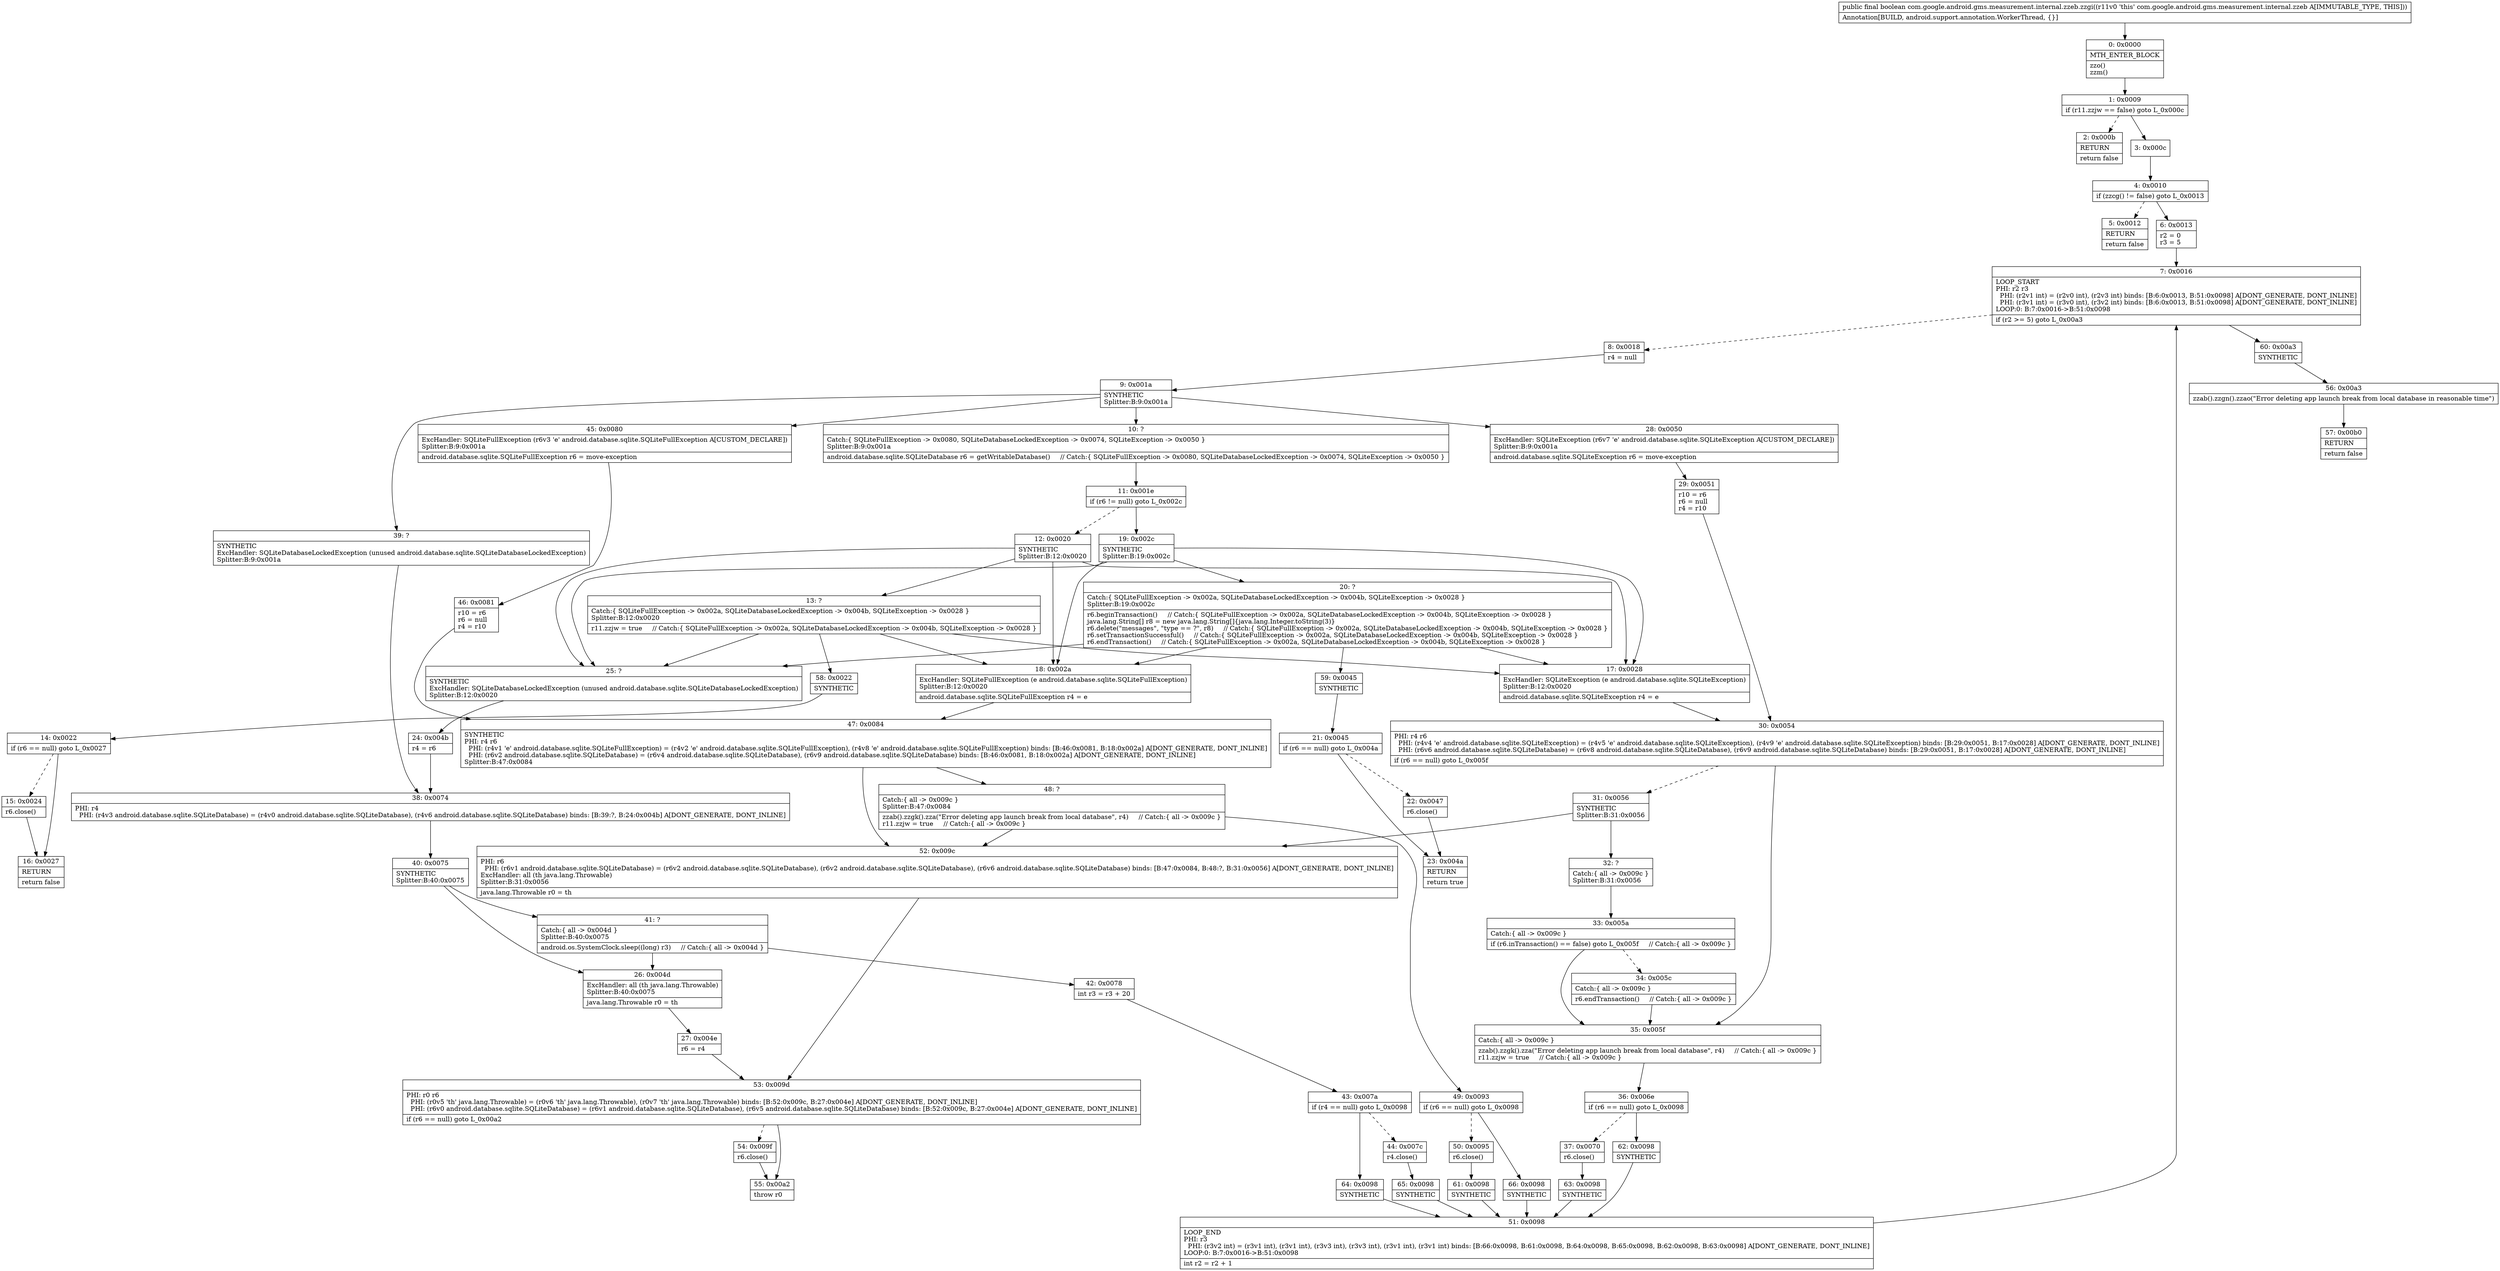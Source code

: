 digraph "CFG forcom.google.android.gms.measurement.internal.zzeb.zzgi()Z" {
Node_0 [shape=record,label="{0\:\ 0x0000|MTH_ENTER_BLOCK\l|zzo()\lzzm()\l}"];
Node_1 [shape=record,label="{1\:\ 0x0009|if (r11.zzjw == false) goto L_0x000c\l}"];
Node_2 [shape=record,label="{2\:\ 0x000b|RETURN\l|return false\l}"];
Node_3 [shape=record,label="{3\:\ 0x000c}"];
Node_4 [shape=record,label="{4\:\ 0x0010|if (zzcg() != false) goto L_0x0013\l}"];
Node_5 [shape=record,label="{5\:\ 0x0012|RETURN\l|return false\l}"];
Node_6 [shape=record,label="{6\:\ 0x0013|r2 = 0\lr3 = 5\l}"];
Node_7 [shape=record,label="{7\:\ 0x0016|LOOP_START\lPHI: r2 r3 \l  PHI: (r2v1 int) = (r2v0 int), (r2v3 int) binds: [B:6:0x0013, B:51:0x0098] A[DONT_GENERATE, DONT_INLINE]\l  PHI: (r3v1 int) = (r3v0 int), (r3v2 int) binds: [B:6:0x0013, B:51:0x0098] A[DONT_GENERATE, DONT_INLINE]\lLOOP:0: B:7:0x0016\-\>B:51:0x0098\l|if (r2 \>= 5) goto L_0x00a3\l}"];
Node_8 [shape=record,label="{8\:\ 0x0018|r4 = null\l}"];
Node_9 [shape=record,label="{9\:\ 0x001a|SYNTHETIC\lSplitter:B:9:0x001a\l}"];
Node_10 [shape=record,label="{10\:\ ?|Catch:\{ SQLiteFullException \-\> 0x0080, SQLiteDatabaseLockedException \-\> 0x0074, SQLiteException \-\> 0x0050 \}\lSplitter:B:9:0x001a\l|android.database.sqlite.SQLiteDatabase r6 = getWritableDatabase()     \/\/ Catch:\{ SQLiteFullException \-\> 0x0080, SQLiteDatabaseLockedException \-\> 0x0074, SQLiteException \-\> 0x0050 \}\l}"];
Node_11 [shape=record,label="{11\:\ 0x001e|if (r6 != null) goto L_0x002c\l}"];
Node_12 [shape=record,label="{12\:\ 0x0020|SYNTHETIC\lSplitter:B:12:0x0020\l}"];
Node_13 [shape=record,label="{13\:\ ?|Catch:\{ SQLiteFullException \-\> 0x002a, SQLiteDatabaseLockedException \-\> 0x004b, SQLiteException \-\> 0x0028 \}\lSplitter:B:12:0x0020\l|r11.zzjw = true     \/\/ Catch:\{ SQLiteFullException \-\> 0x002a, SQLiteDatabaseLockedException \-\> 0x004b, SQLiteException \-\> 0x0028 \}\l}"];
Node_14 [shape=record,label="{14\:\ 0x0022|if (r6 == null) goto L_0x0027\l}"];
Node_15 [shape=record,label="{15\:\ 0x0024|r6.close()\l}"];
Node_16 [shape=record,label="{16\:\ 0x0027|RETURN\l|return false\l}"];
Node_17 [shape=record,label="{17\:\ 0x0028|ExcHandler: SQLiteException (e android.database.sqlite.SQLiteException)\lSplitter:B:12:0x0020\l|android.database.sqlite.SQLiteException r4 = e\l}"];
Node_18 [shape=record,label="{18\:\ 0x002a|ExcHandler: SQLiteFullException (e android.database.sqlite.SQLiteFullException)\lSplitter:B:12:0x0020\l|android.database.sqlite.SQLiteFullException r4 = e\l}"];
Node_19 [shape=record,label="{19\:\ 0x002c|SYNTHETIC\lSplitter:B:19:0x002c\l}"];
Node_20 [shape=record,label="{20\:\ ?|Catch:\{ SQLiteFullException \-\> 0x002a, SQLiteDatabaseLockedException \-\> 0x004b, SQLiteException \-\> 0x0028 \}\lSplitter:B:19:0x002c\l|r6.beginTransaction()     \/\/ Catch:\{ SQLiteFullException \-\> 0x002a, SQLiteDatabaseLockedException \-\> 0x004b, SQLiteException \-\> 0x0028 \}\ljava.lang.String[] r8 = new java.lang.String[]\{java.lang.Integer.toString(3)\}\lr6.delete(\"messages\", \"type == ?\", r8)     \/\/ Catch:\{ SQLiteFullException \-\> 0x002a, SQLiteDatabaseLockedException \-\> 0x004b, SQLiteException \-\> 0x0028 \}\lr6.setTransactionSuccessful()     \/\/ Catch:\{ SQLiteFullException \-\> 0x002a, SQLiteDatabaseLockedException \-\> 0x004b, SQLiteException \-\> 0x0028 \}\lr6.endTransaction()     \/\/ Catch:\{ SQLiteFullException \-\> 0x002a, SQLiteDatabaseLockedException \-\> 0x004b, SQLiteException \-\> 0x0028 \}\l}"];
Node_21 [shape=record,label="{21\:\ 0x0045|if (r6 == null) goto L_0x004a\l}"];
Node_22 [shape=record,label="{22\:\ 0x0047|r6.close()\l}"];
Node_23 [shape=record,label="{23\:\ 0x004a|RETURN\l|return true\l}"];
Node_24 [shape=record,label="{24\:\ 0x004b|r4 = r6\l}"];
Node_25 [shape=record,label="{25\:\ ?|SYNTHETIC\lExcHandler: SQLiteDatabaseLockedException (unused android.database.sqlite.SQLiteDatabaseLockedException)\lSplitter:B:12:0x0020\l}"];
Node_26 [shape=record,label="{26\:\ 0x004d|ExcHandler: all (th java.lang.Throwable)\lSplitter:B:40:0x0075\l|java.lang.Throwable r0 = th\l}"];
Node_27 [shape=record,label="{27\:\ 0x004e|r6 = r4\l}"];
Node_28 [shape=record,label="{28\:\ 0x0050|ExcHandler: SQLiteException (r6v7 'e' android.database.sqlite.SQLiteException A[CUSTOM_DECLARE])\lSplitter:B:9:0x001a\l|android.database.sqlite.SQLiteException r6 = move\-exception\l}"];
Node_29 [shape=record,label="{29\:\ 0x0051|r10 = r6\lr6 = null\lr4 = r10\l}"];
Node_30 [shape=record,label="{30\:\ 0x0054|PHI: r4 r6 \l  PHI: (r4v4 'e' android.database.sqlite.SQLiteException) = (r4v5 'e' android.database.sqlite.SQLiteException), (r4v9 'e' android.database.sqlite.SQLiteException) binds: [B:29:0x0051, B:17:0x0028] A[DONT_GENERATE, DONT_INLINE]\l  PHI: (r6v6 android.database.sqlite.SQLiteDatabase) = (r6v8 android.database.sqlite.SQLiteDatabase), (r6v9 android.database.sqlite.SQLiteDatabase) binds: [B:29:0x0051, B:17:0x0028] A[DONT_GENERATE, DONT_INLINE]\l|if (r6 == null) goto L_0x005f\l}"];
Node_31 [shape=record,label="{31\:\ 0x0056|SYNTHETIC\lSplitter:B:31:0x0056\l}"];
Node_32 [shape=record,label="{32\:\ ?|Catch:\{ all \-\> 0x009c \}\lSplitter:B:31:0x0056\l}"];
Node_33 [shape=record,label="{33\:\ 0x005a|Catch:\{ all \-\> 0x009c \}\l|if (r6.inTransaction() == false) goto L_0x005f     \/\/ Catch:\{ all \-\> 0x009c \}\l}"];
Node_34 [shape=record,label="{34\:\ 0x005c|Catch:\{ all \-\> 0x009c \}\l|r6.endTransaction()     \/\/ Catch:\{ all \-\> 0x009c \}\l}"];
Node_35 [shape=record,label="{35\:\ 0x005f|Catch:\{ all \-\> 0x009c \}\l|zzab().zzgk().zza(\"Error deleting app launch break from local database\", r4)     \/\/ Catch:\{ all \-\> 0x009c \}\lr11.zzjw = true     \/\/ Catch:\{ all \-\> 0x009c \}\l}"];
Node_36 [shape=record,label="{36\:\ 0x006e|if (r6 == null) goto L_0x0098\l}"];
Node_37 [shape=record,label="{37\:\ 0x0070|r6.close()\l}"];
Node_38 [shape=record,label="{38\:\ 0x0074|PHI: r4 \l  PHI: (r4v3 android.database.sqlite.SQLiteDatabase) = (r4v0 android.database.sqlite.SQLiteDatabase), (r4v6 android.database.sqlite.SQLiteDatabase) binds: [B:39:?, B:24:0x004b] A[DONT_GENERATE, DONT_INLINE]\l}"];
Node_39 [shape=record,label="{39\:\ ?|SYNTHETIC\lExcHandler: SQLiteDatabaseLockedException (unused android.database.sqlite.SQLiteDatabaseLockedException)\lSplitter:B:9:0x001a\l}"];
Node_40 [shape=record,label="{40\:\ 0x0075|SYNTHETIC\lSplitter:B:40:0x0075\l}"];
Node_41 [shape=record,label="{41\:\ ?|Catch:\{ all \-\> 0x004d \}\lSplitter:B:40:0x0075\l|android.os.SystemClock.sleep((long) r3)     \/\/ Catch:\{ all \-\> 0x004d \}\l}"];
Node_42 [shape=record,label="{42\:\ 0x0078|int r3 = r3 + 20\l}"];
Node_43 [shape=record,label="{43\:\ 0x007a|if (r4 == null) goto L_0x0098\l}"];
Node_44 [shape=record,label="{44\:\ 0x007c|r4.close()\l}"];
Node_45 [shape=record,label="{45\:\ 0x0080|ExcHandler: SQLiteFullException (r6v3 'e' android.database.sqlite.SQLiteFullException A[CUSTOM_DECLARE])\lSplitter:B:9:0x001a\l|android.database.sqlite.SQLiteFullException r6 = move\-exception\l}"];
Node_46 [shape=record,label="{46\:\ 0x0081|r10 = r6\lr6 = null\lr4 = r10\l}"];
Node_47 [shape=record,label="{47\:\ 0x0084|SYNTHETIC\lPHI: r4 r6 \l  PHI: (r4v1 'e' android.database.sqlite.SQLiteFullException) = (r4v2 'e' android.database.sqlite.SQLiteFullException), (r4v8 'e' android.database.sqlite.SQLiteFullException) binds: [B:46:0x0081, B:18:0x002a] A[DONT_GENERATE, DONT_INLINE]\l  PHI: (r6v2 android.database.sqlite.SQLiteDatabase) = (r6v4 android.database.sqlite.SQLiteDatabase), (r6v9 android.database.sqlite.SQLiteDatabase) binds: [B:46:0x0081, B:18:0x002a] A[DONT_GENERATE, DONT_INLINE]\lSplitter:B:47:0x0084\l}"];
Node_48 [shape=record,label="{48\:\ ?|Catch:\{ all \-\> 0x009c \}\lSplitter:B:47:0x0084\l|zzab().zzgk().zza(\"Error deleting app launch break from local database\", r4)     \/\/ Catch:\{ all \-\> 0x009c \}\lr11.zzjw = true     \/\/ Catch:\{ all \-\> 0x009c \}\l}"];
Node_49 [shape=record,label="{49\:\ 0x0093|if (r6 == null) goto L_0x0098\l}"];
Node_50 [shape=record,label="{50\:\ 0x0095|r6.close()\l}"];
Node_51 [shape=record,label="{51\:\ 0x0098|LOOP_END\lPHI: r3 \l  PHI: (r3v2 int) = (r3v1 int), (r3v1 int), (r3v3 int), (r3v3 int), (r3v1 int), (r3v1 int) binds: [B:66:0x0098, B:61:0x0098, B:64:0x0098, B:65:0x0098, B:62:0x0098, B:63:0x0098] A[DONT_GENERATE, DONT_INLINE]\lLOOP:0: B:7:0x0016\-\>B:51:0x0098\l|int r2 = r2 + 1\l}"];
Node_52 [shape=record,label="{52\:\ 0x009c|PHI: r6 \l  PHI: (r6v1 android.database.sqlite.SQLiteDatabase) = (r6v2 android.database.sqlite.SQLiteDatabase), (r6v2 android.database.sqlite.SQLiteDatabase), (r6v6 android.database.sqlite.SQLiteDatabase) binds: [B:47:0x0084, B:48:?, B:31:0x0056] A[DONT_GENERATE, DONT_INLINE]\lExcHandler: all (th java.lang.Throwable)\lSplitter:B:31:0x0056\l|java.lang.Throwable r0 = th\l}"];
Node_53 [shape=record,label="{53\:\ 0x009d|PHI: r0 r6 \l  PHI: (r0v5 'th' java.lang.Throwable) = (r0v6 'th' java.lang.Throwable), (r0v7 'th' java.lang.Throwable) binds: [B:52:0x009c, B:27:0x004e] A[DONT_GENERATE, DONT_INLINE]\l  PHI: (r6v0 android.database.sqlite.SQLiteDatabase) = (r6v1 android.database.sqlite.SQLiteDatabase), (r6v5 android.database.sqlite.SQLiteDatabase) binds: [B:52:0x009c, B:27:0x004e] A[DONT_GENERATE, DONT_INLINE]\l|if (r6 == null) goto L_0x00a2\l}"];
Node_54 [shape=record,label="{54\:\ 0x009f|r6.close()\l}"];
Node_55 [shape=record,label="{55\:\ 0x00a2|throw r0\l}"];
Node_56 [shape=record,label="{56\:\ 0x00a3|zzab().zzgn().zzao(\"Error deleting app launch break from local database in reasonable time\")\l}"];
Node_57 [shape=record,label="{57\:\ 0x00b0|RETURN\l|return false\l}"];
Node_58 [shape=record,label="{58\:\ 0x0022|SYNTHETIC\l}"];
Node_59 [shape=record,label="{59\:\ 0x0045|SYNTHETIC\l}"];
Node_60 [shape=record,label="{60\:\ 0x00a3|SYNTHETIC\l}"];
Node_61 [shape=record,label="{61\:\ 0x0098|SYNTHETIC\l}"];
Node_62 [shape=record,label="{62\:\ 0x0098|SYNTHETIC\l}"];
Node_63 [shape=record,label="{63\:\ 0x0098|SYNTHETIC\l}"];
Node_64 [shape=record,label="{64\:\ 0x0098|SYNTHETIC\l}"];
Node_65 [shape=record,label="{65\:\ 0x0098|SYNTHETIC\l}"];
Node_66 [shape=record,label="{66\:\ 0x0098|SYNTHETIC\l}"];
MethodNode[shape=record,label="{public final boolean com.google.android.gms.measurement.internal.zzeb.zzgi((r11v0 'this' com.google.android.gms.measurement.internal.zzeb A[IMMUTABLE_TYPE, THIS]))  | Annotation[BUILD, android.support.annotation.WorkerThread, \{\}]\l}"];
MethodNode -> Node_0;
Node_0 -> Node_1;
Node_1 -> Node_2[style=dashed];
Node_1 -> Node_3;
Node_3 -> Node_4;
Node_4 -> Node_5[style=dashed];
Node_4 -> Node_6;
Node_6 -> Node_7;
Node_7 -> Node_8[style=dashed];
Node_7 -> Node_60;
Node_8 -> Node_9;
Node_9 -> Node_10;
Node_9 -> Node_45;
Node_9 -> Node_39;
Node_9 -> Node_28;
Node_10 -> Node_11;
Node_11 -> Node_12[style=dashed];
Node_11 -> Node_19;
Node_12 -> Node_13;
Node_12 -> Node_18;
Node_12 -> Node_25;
Node_12 -> Node_17;
Node_13 -> Node_18;
Node_13 -> Node_25;
Node_13 -> Node_17;
Node_13 -> Node_58;
Node_14 -> Node_15[style=dashed];
Node_14 -> Node_16;
Node_15 -> Node_16;
Node_17 -> Node_30;
Node_18 -> Node_47;
Node_19 -> Node_20;
Node_19 -> Node_18;
Node_19 -> Node_25;
Node_19 -> Node_17;
Node_20 -> Node_18;
Node_20 -> Node_25;
Node_20 -> Node_17;
Node_20 -> Node_59;
Node_21 -> Node_22[style=dashed];
Node_21 -> Node_23;
Node_22 -> Node_23;
Node_24 -> Node_38;
Node_25 -> Node_24;
Node_26 -> Node_27;
Node_27 -> Node_53;
Node_28 -> Node_29;
Node_29 -> Node_30;
Node_30 -> Node_31[style=dashed];
Node_30 -> Node_35;
Node_31 -> Node_32;
Node_31 -> Node_52;
Node_32 -> Node_33;
Node_33 -> Node_34[style=dashed];
Node_33 -> Node_35;
Node_34 -> Node_35;
Node_35 -> Node_36;
Node_36 -> Node_37[style=dashed];
Node_36 -> Node_62;
Node_37 -> Node_63;
Node_38 -> Node_40;
Node_39 -> Node_38;
Node_40 -> Node_41;
Node_40 -> Node_26;
Node_41 -> Node_42;
Node_41 -> Node_26;
Node_42 -> Node_43;
Node_43 -> Node_44[style=dashed];
Node_43 -> Node_64;
Node_44 -> Node_65;
Node_45 -> Node_46;
Node_46 -> Node_47;
Node_47 -> Node_48;
Node_47 -> Node_52;
Node_48 -> Node_49;
Node_48 -> Node_52;
Node_49 -> Node_50[style=dashed];
Node_49 -> Node_66;
Node_50 -> Node_61;
Node_51 -> Node_7;
Node_52 -> Node_53;
Node_53 -> Node_54[style=dashed];
Node_53 -> Node_55;
Node_54 -> Node_55;
Node_56 -> Node_57;
Node_58 -> Node_14;
Node_59 -> Node_21;
Node_60 -> Node_56;
Node_61 -> Node_51;
Node_62 -> Node_51;
Node_63 -> Node_51;
Node_64 -> Node_51;
Node_65 -> Node_51;
Node_66 -> Node_51;
}

